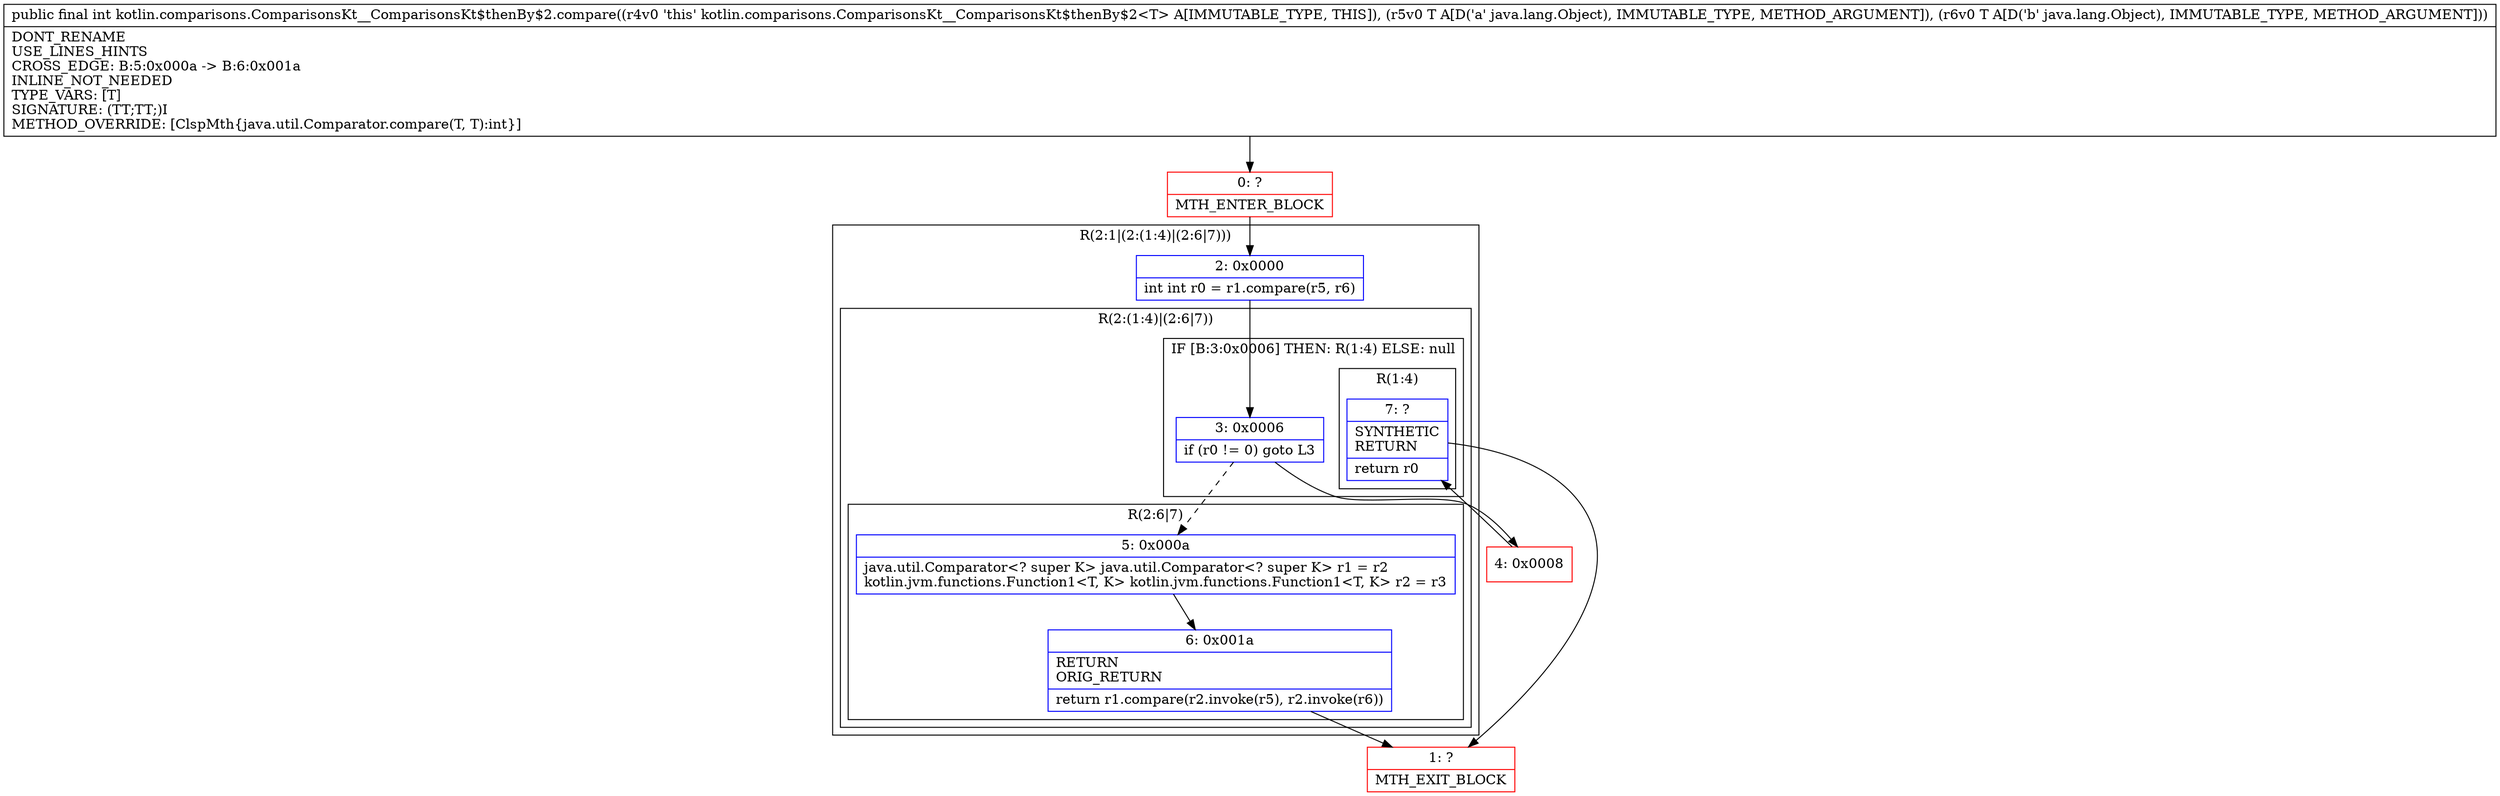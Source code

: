 digraph "CFG forkotlin.comparisons.ComparisonsKt__ComparisonsKt$thenBy$2.compare(Ljava\/lang\/Object;Ljava\/lang\/Object;)I" {
subgraph cluster_Region_1605015567 {
label = "R(2:1|(2:(1:4)|(2:6|7)))";
node [shape=record,color=blue];
Node_2 [shape=record,label="{2\:\ 0x0000|int int r0 = r1.compare(r5, r6)\l}"];
subgraph cluster_Region_1472243873 {
label = "R(2:(1:4)|(2:6|7))";
node [shape=record,color=blue];
subgraph cluster_IfRegion_1992065960 {
label = "IF [B:3:0x0006] THEN: R(1:4) ELSE: null";
node [shape=record,color=blue];
Node_3 [shape=record,label="{3\:\ 0x0006|if (r0 != 0) goto L3\l}"];
subgraph cluster_Region_1298798687 {
label = "R(1:4)";
node [shape=record,color=blue];
Node_7 [shape=record,label="{7\:\ ?|SYNTHETIC\lRETURN\l|return r0\l}"];
}
}
subgraph cluster_Region_1318207817 {
label = "R(2:6|7)";
node [shape=record,color=blue];
Node_5 [shape=record,label="{5\:\ 0x000a|java.util.Comparator\<? super K\> java.util.Comparator\<? super K\> r1 = r2\lkotlin.jvm.functions.Function1\<T, K\> kotlin.jvm.functions.Function1\<T, K\> r2 = r3\l}"];
Node_6 [shape=record,label="{6\:\ 0x001a|RETURN\lORIG_RETURN\l|return r1.compare(r2.invoke(r5), r2.invoke(r6))\l}"];
}
}
}
Node_0 [shape=record,color=red,label="{0\:\ ?|MTH_ENTER_BLOCK\l}"];
Node_4 [shape=record,color=red,label="{4\:\ 0x0008}"];
Node_1 [shape=record,color=red,label="{1\:\ ?|MTH_EXIT_BLOCK\l}"];
MethodNode[shape=record,label="{public final int kotlin.comparisons.ComparisonsKt__ComparisonsKt$thenBy$2.compare((r4v0 'this' kotlin.comparisons.ComparisonsKt__ComparisonsKt$thenBy$2\<T\> A[IMMUTABLE_TYPE, THIS]), (r5v0 T A[D('a' java.lang.Object), IMMUTABLE_TYPE, METHOD_ARGUMENT]), (r6v0 T A[D('b' java.lang.Object), IMMUTABLE_TYPE, METHOD_ARGUMENT]))  | DONT_RENAME\lUSE_LINES_HINTS\lCROSS_EDGE: B:5:0x000a \-\> B:6:0x001a\lINLINE_NOT_NEEDED\lTYPE_VARS: [T]\lSIGNATURE: (TT;TT;)I\lMETHOD_OVERRIDE: [ClspMth\{java.util.Comparator.compare(T, T):int\}]\l}"];
MethodNode -> Node_0;Node_2 -> Node_3;
Node_3 -> Node_4;
Node_3 -> Node_5[style=dashed];
Node_7 -> Node_1;
Node_5 -> Node_6;
Node_6 -> Node_1;
Node_0 -> Node_2;
Node_4 -> Node_7;
}

